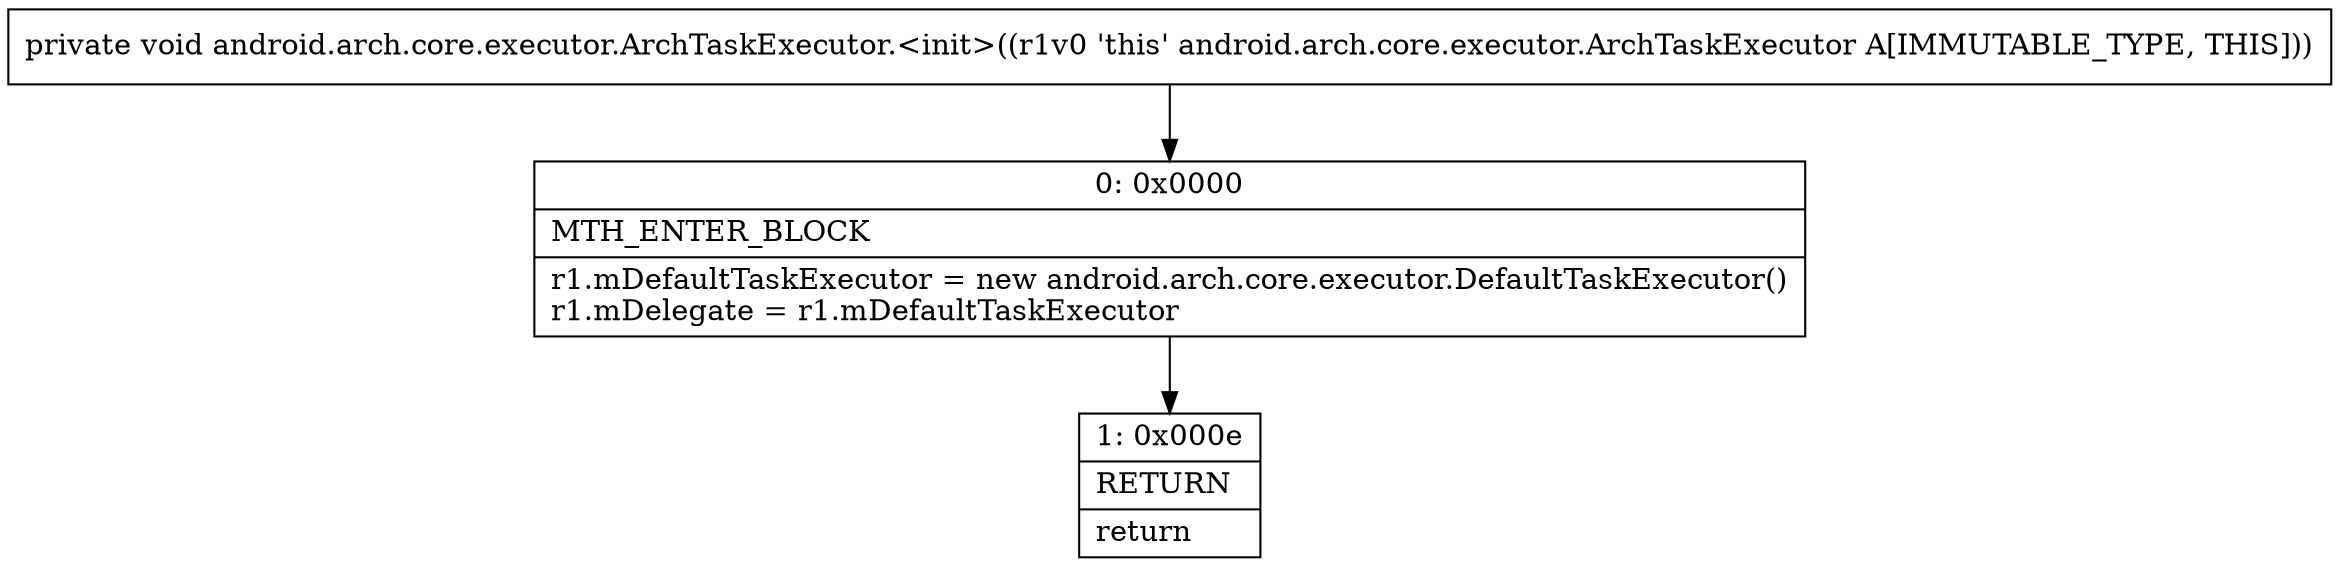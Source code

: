digraph "CFG forandroid.arch.core.executor.ArchTaskExecutor.\<init\>()V" {
Node_0 [shape=record,label="{0\:\ 0x0000|MTH_ENTER_BLOCK\l|r1.mDefaultTaskExecutor = new android.arch.core.executor.DefaultTaskExecutor()\lr1.mDelegate = r1.mDefaultTaskExecutor\l}"];
Node_1 [shape=record,label="{1\:\ 0x000e|RETURN\l|return\l}"];
MethodNode[shape=record,label="{private void android.arch.core.executor.ArchTaskExecutor.\<init\>((r1v0 'this' android.arch.core.executor.ArchTaskExecutor A[IMMUTABLE_TYPE, THIS])) }"];
MethodNode -> Node_0;
Node_0 -> Node_1;
}

